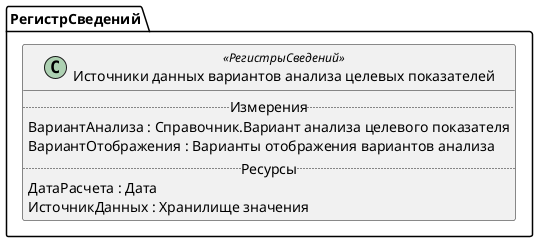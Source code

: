 ﻿@startuml ИсточникиДанныхВариантовАнализаЦелевыхПоказателей
'!include templates.wsd
'..\include templates.wsd
class РегистрСведений.ИсточникиДанныхВариантовАнализаЦелевыхПоказателей as "Источники данных вариантов анализа целевых показателей" <<РегистрыСведений>>
{
..Измерения..
ВариантАнализа : Справочник.Вариант анализа целевого показателя
ВариантОтображения : Варианты отображения вариантов анализа
..Ресурсы..
ДатаРасчета : Дата
ИсточникДанных : Хранилище значения
}
@enduml
